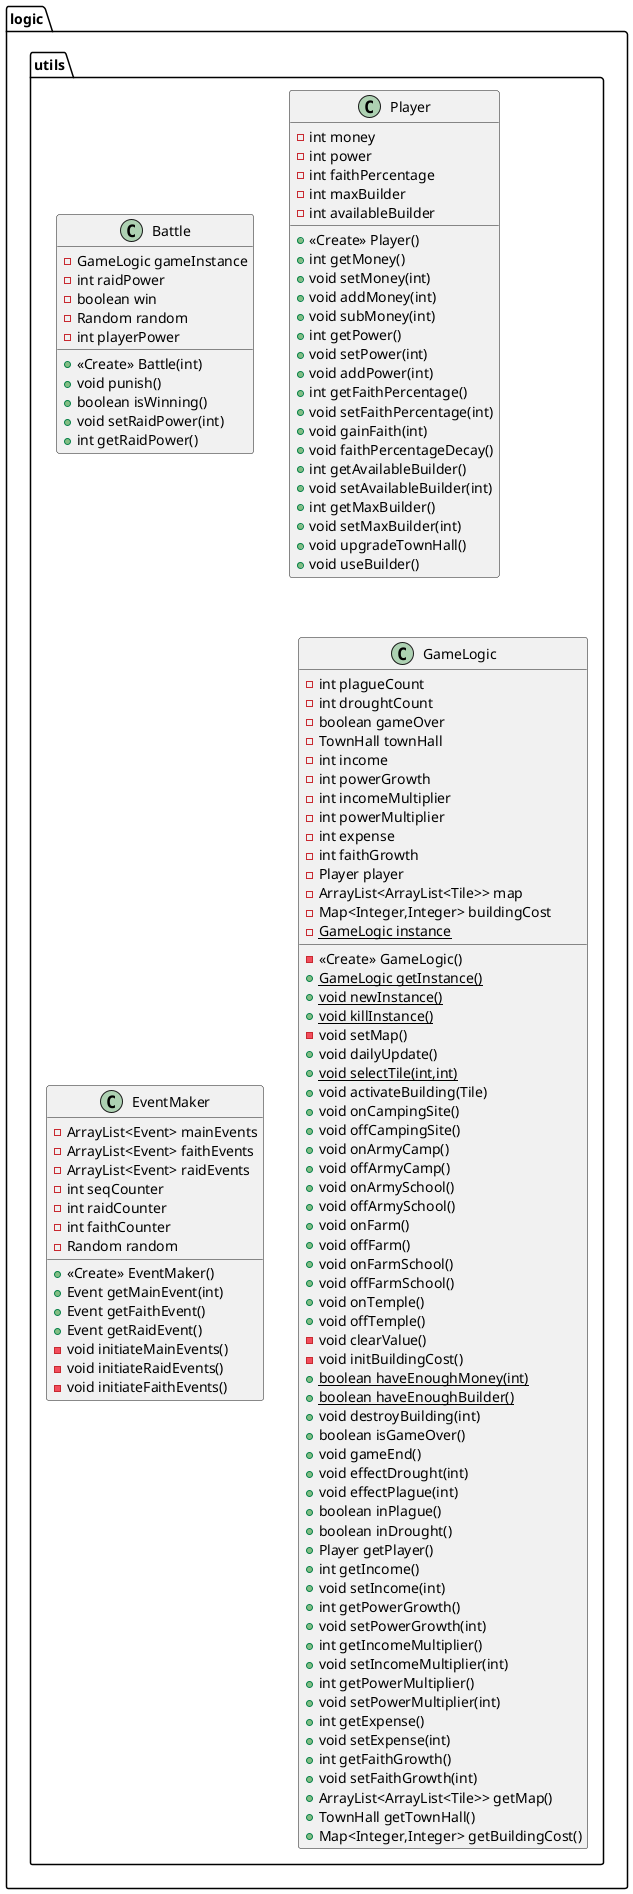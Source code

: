 @startuml
class logic.utils.Battle {
- GameLogic gameInstance
- int raidPower
- boolean win
- Random random
- int playerPower
+ <<Create>> Battle(int)
+ void punish()
+ boolean isWinning()
+ void setRaidPower(int)
+ int getRaidPower()
}
class logic.utils.Player {
- int money
- int power
- int faithPercentage
- int maxBuilder
- int availableBuilder
+ <<Create>> Player()
+ int getMoney()
+ void setMoney(int)
+ void addMoney(int)
+ void subMoney(int)
+ int getPower()
+ void setPower(int)
+ void addPower(int)
+ int getFaithPercentage()
+ void setFaithPercentage(int)
+ void gainFaith(int)
+ void faithPercentageDecay()
+ int getAvailableBuilder()
+ void setAvailableBuilder(int)
+ int getMaxBuilder()
+ void setMaxBuilder(int)
+ void upgradeTownHall()
+ void useBuilder()
}
class logic.utils.EventMaker {
- ArrayList<Event> mainEvents
- ArrayList<Event> faithEvents
- ArrayList<Event> raidEvents
- int seqCounter
- int raidCounter
- int faithCounter
- Random random
+ <<Create>> EventMaker()
+ Event getMainEvent(int)
+ Event getFaithEvent()
+ Event getRaidEvent()
- void initiateMainEvents()
- void initiateRaidEvents()
- void initiateFaithEvents()
}
class logic.utils.GameLogic {
- int plagueCount
- int droughtCount
- boolean gameOver
- TownHall townHall
- int income
- int powerGrowth
- int incomeMultiplier
- int powerMultiplier
- int expense
- int faithGrowth
- Player player
- ArrayList<ArrayList<Tile>> map
- Map<Integer,Integer> buildingCost
- {static} GameLogic instance
- <<Create>> GameLogic()
+ {static} GameLogic getInstance()
+ {static} void newInstance()
+ {static} void killInstance()
- void setMap()
+ void dailyUpdate()
+ {static} void selectTile(int,int)
+ void activateBuilding(Tile)
+ void onCampingSite()
+ void offCampingSite()
+ void onArmyCamp()
+ void offArmyCamp()
+ void onArmySchool()
+ void offArmySchool()
+ void onFarm()
+ void offFarm()
+ void onFarmSchool()
+ void offFarmSchool()
+ void onTemple()
+ void offTemple()
- void clearValue()
- void initBuildingCost()
+ {static} boolean haveEnoughMoney(int)
+ {static} boolean haveEnoughBuilder()
+ void destroyBuilding(int)
+ boolean isGameOver()
+ void gameEnd()
+ void effectDrought(int)
+ void effectPlague(int)
+ boolean inPlague()
+ boolean inDrought()
+ Player getPlayer()
+ int getIncome()
+ void setIncome(int)
+ int getPowerGrowth()
+ void setPowerGrowth(int)
+ int getIncomeMultiplier()
+ void setIncomeMultiplier(int)
+ int getPowerMultiplier()
+ void setPowerMultiplier(int)
+ int getExpense()
+ void setExpense(int)
+ int getFaithGrowth()
+ void setFaithGrowth(int)
+ ArrayList<ArrayList<Tile>> getMap()
+ TownHall getTownHall()
+ Map<Integer,Integer> getBuildingCost()
}
@enduml